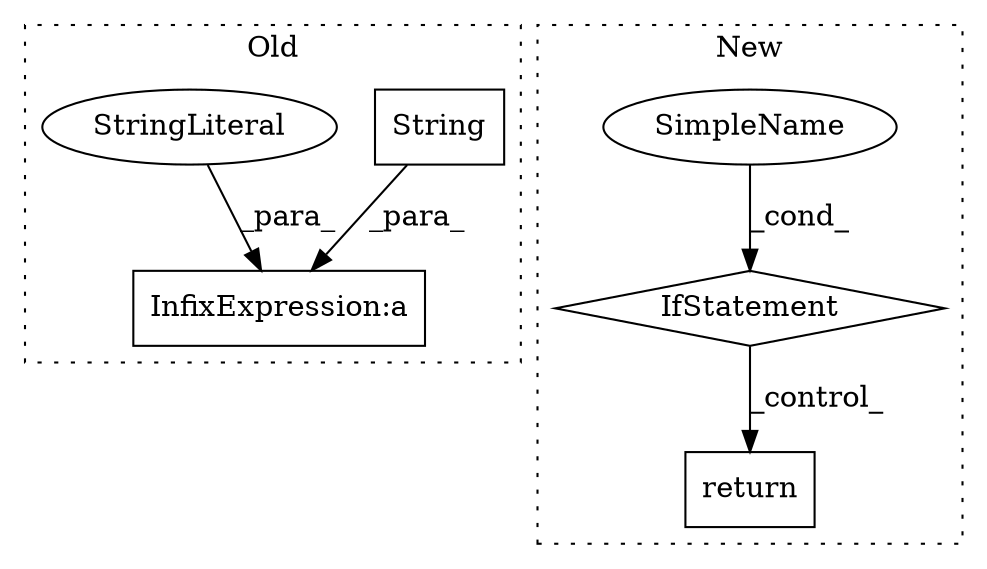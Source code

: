 digraph G {
subgraph cluster0 {
1 [label="String" a="32" s="19050,19062" l="7,1" shape="box"];
3 [label="InfixExpression:a" a="27" s="19047" l="3" shape="box"];
4 [label="StringLiteral" a="45" s="19042" l="5" shape="ellipse"];
label = "Old";
style="dotted";
}
subgraph cluster1 {
2 [label="return" a="41" s="19212" l="7" shape="box"];
5 [label="IfStatement" a="25" s="19149,19157" l="4,2" shape="diamond"];
6 [label="SimpleName" a="42" s="" l="" shape="ellipse"];
label = "New";
style="dotted";
}
1 -> 3 [label="_para_"];
4 -> 3 [label="_para_"];
5 -> 2 [label="_control_"];
6 -> 5 [label="_cond_"];
}